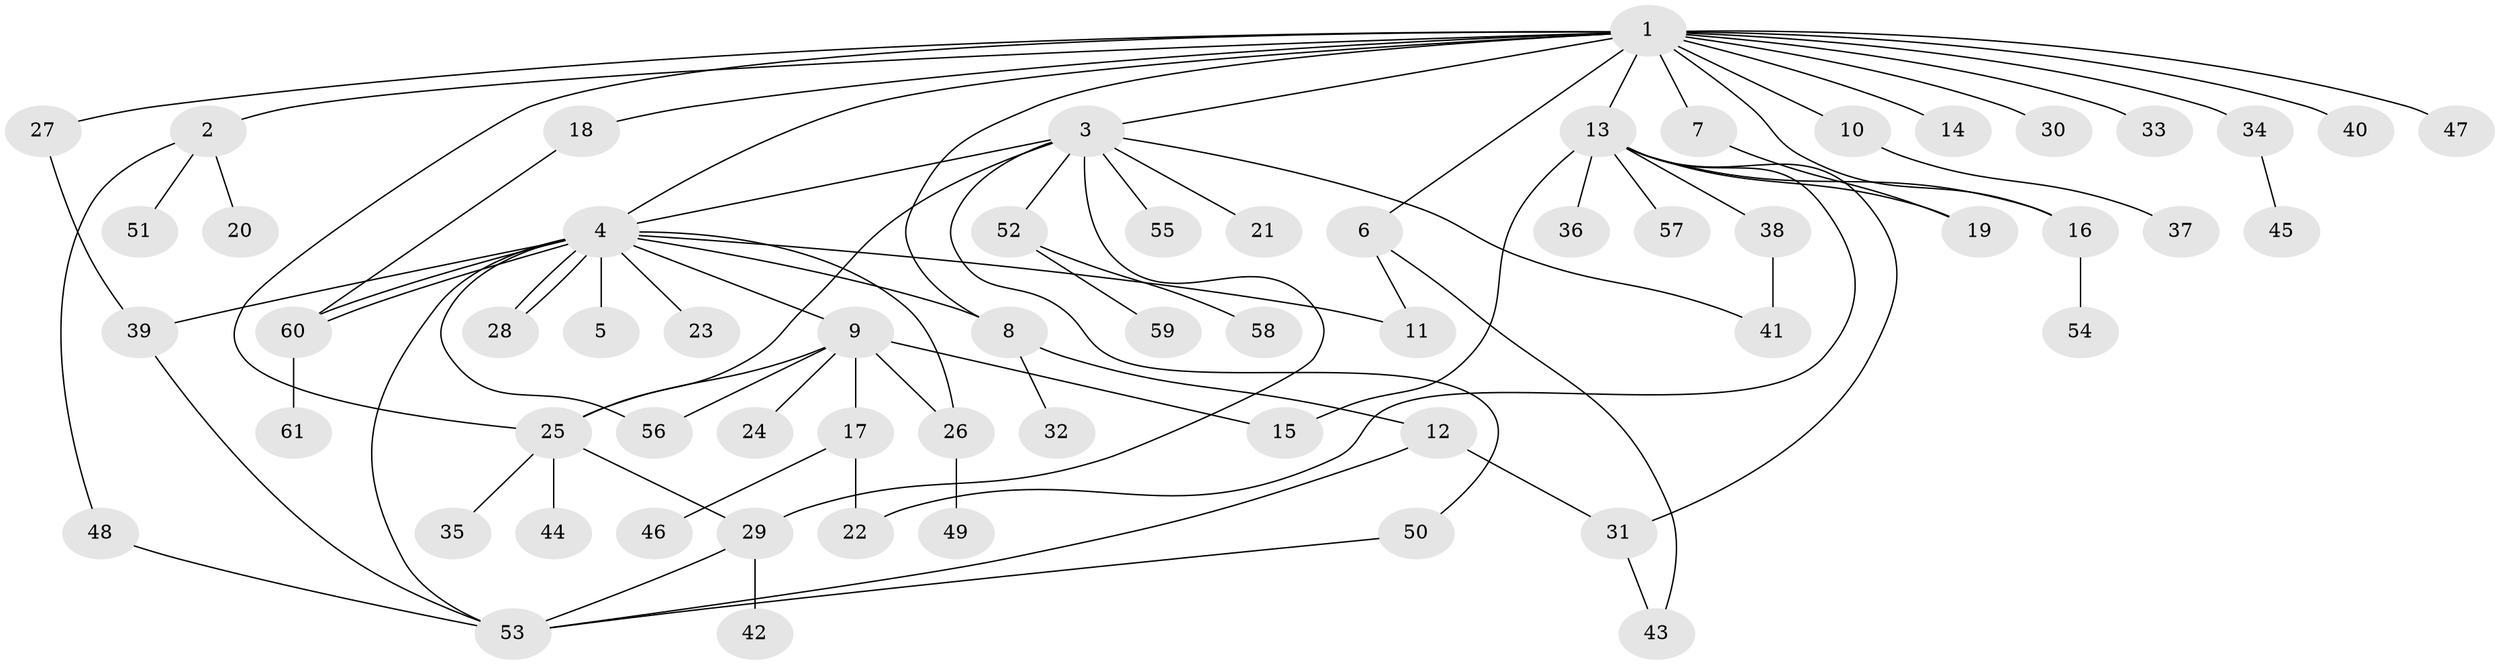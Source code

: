// Generated by graph-tools (version 1.1) at 2025/35/03/09/25 02:35:53]
// undirected, 61 vertices, 84 edges
graph export_dot {
graph [start="1"]
  node [color=gray90,style=filled];
  1;
  2;
  3;
  4;
  5;
  6;
  7;
  8;
  9;
  10;
  11;
  12;
  13;
  14;
  15;
  16;
  17;
  18;
  19;
  20;
  21;
  22;
  23;
  24;
  25;
  26;
  27;
  28;
  29;
  30;
  31;
  32;
  33;
  34;
  35;
  36;
  37;
  38;
  39;
  40;
  41;
  42;
  43;
  44;
  45;
  46;
  47;
  48;
  49;
  50;
  51;
  52;
  53;
  54;
  55;
  56;
  57;
  58;
  59;
  60;
  61;
  1 -- 2;
  1 -- 3;
  1 -- 4;
  1 -- 6;
  1 -- 7;
  1 -- 8;
  1 -- 10;
  1 -- 13;
  1 -- 14;
  1 -- 16;
  1 -- 18;
  1 -- 25;
  1 -- 27;
  1 -- 30;
  1 -- 33;
  1 -- 34;
  1 -- 40;
  1 -- 47;
  2 -- 20;
  2 -- 48;
  2 -- 51;
  3 -- 4;
  3 -- 21;
  3 -- 25;
  3 -- 29;
  3 -- 41;
  3 -- 50;
  3 -- 52;
  3 -- 55;
  4 -- 5;
  4 -- 8;
  4 -- 9;
  4 -- 11;
  4 -- 23;
  4 -- 26;
  4 -- 28;
  4 -- 28;
  4 -- 39;
  4 -- 53;
  4 -- 56;
  4 -- 60;
  4 -- 60;
  6 -- 11;
  6 -- 43;
  7 -- 19;
  8 -- 12;
  8 -- 32;
  9 -- 15;
  9 -- 17;
  9 -- 24;
  9 -- 25;
  9 -- 26;
  9 -- 56;
  10 -- 37;
  12 -- 31;
  12 -- 53;
  13 -- 15;
  13 -- 16;
  13 -- 19;
  13 -- 22;
  13 -- 31;
  13 -- 36;
  13 -- 38;
  13 -- 57;
  16 -- 54;
  17 -- 22;
  17 -- 46;
  18 -- 60;
  25 -- 29;
  25 -- 35;
  25 -- 44;
  26 -- 49;
  27 -- 39;
  29 -- 42;
  29 -- 53;
  31 -- 43;
  34 -- 45;
  38 -- 41;
  39 -- 53;
  48 -- 53;
  50 -- 53;
  52 -- 58;
  52 -- 59;
  60 -- 61;
}
